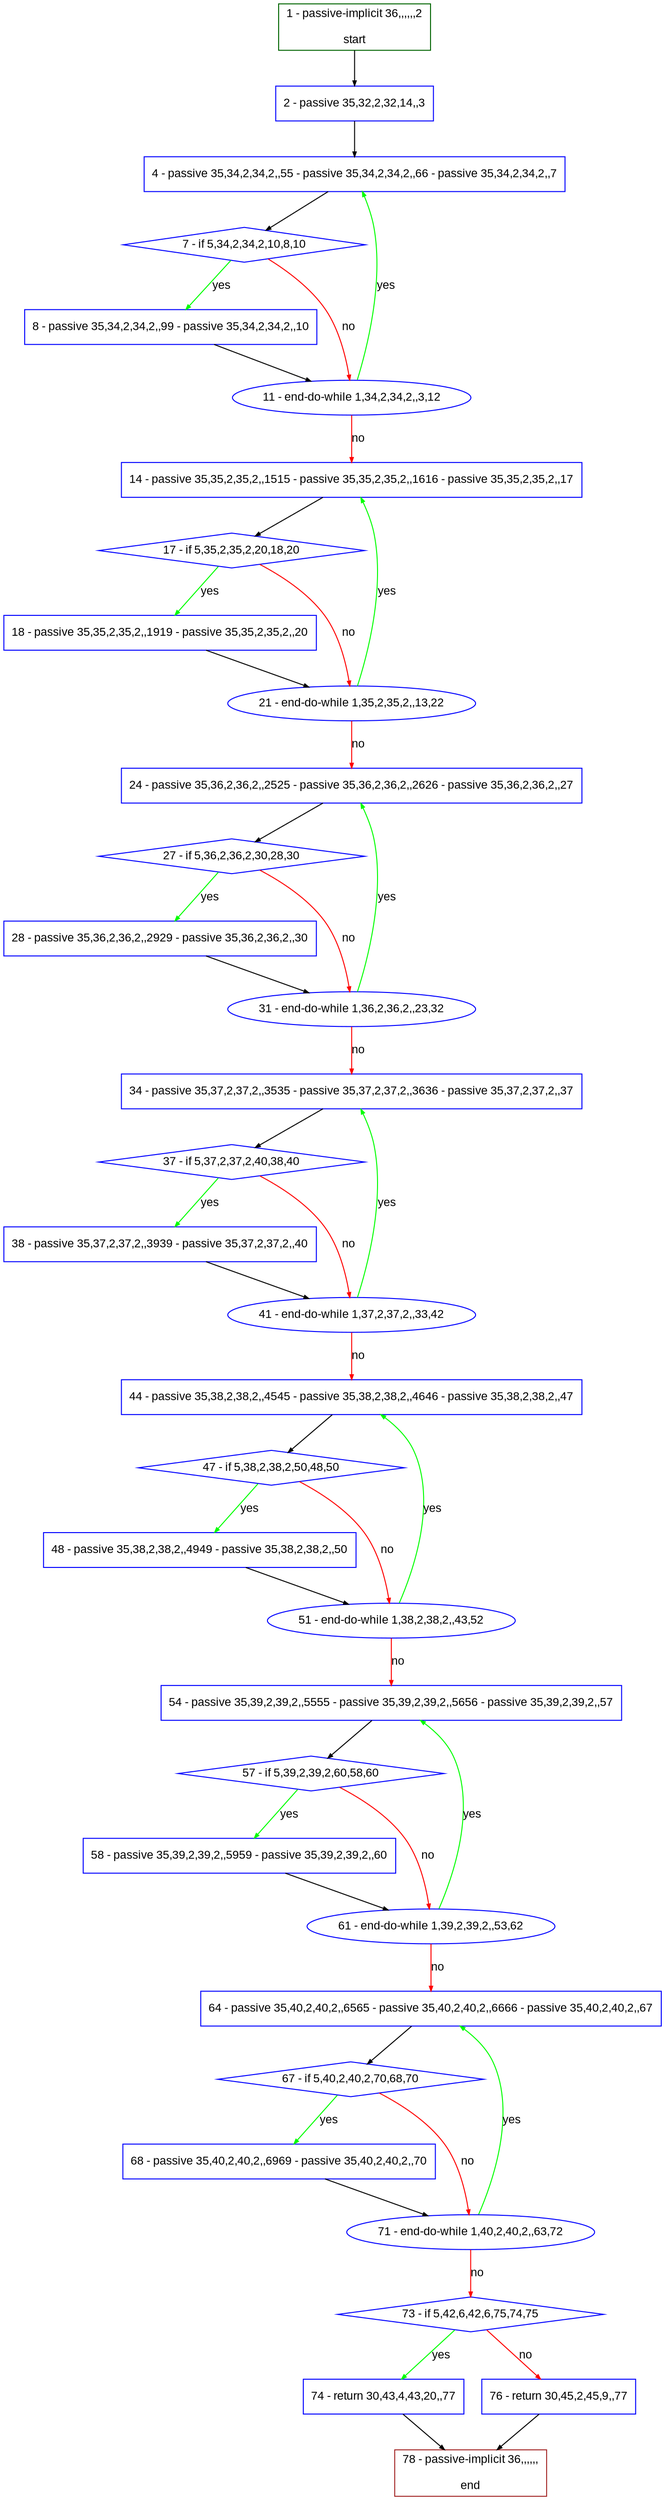 digraph "" {
  graph [bgcolor="white", fillcolor="#FFFFCC", pack="true", packmode="clust", fontname="Arial", label="", fontsize="12", compound="true", style="rounded,filled"];
  node [node_initialized="no", fillcolor="white", fontname="Arial", label="", color="grey", fontsize="12", fixedsize="false", compound="true", shape="rectangle", style="filled"];
  edge [arrowtail="none", lhead="", fontcolor="black", fontname="Arial", label="", color="black", fontsize="12", arrowhead="normal", arrowsize="0.5", compound="true", ltail="", dir="forward"];
  __N1 [fillcolor="#ffffff", label="2 - passive 35,32,2,32,14,,3", color="#0000ff", shape="box", style="filled"];
  __N2 [fillcolor="#ffffff", label="1 - passive-implicit 36,,,,,,2\n\nstart", color="#006400", shape="box", style="filled"];
  __N3 [fillcolor="#ffffff", label="4 - passive 35,34,2,34,2,,55 - passive 35,34,2,34,2,,66 - passive 35,34,2,34,2,,7", color="#0000ff", shape="box", style="filled"];
  __N4 [fillcolor="#ffffff", label="7 - if 5,34,2,34,2,10,8,10", color="#0000ff", shape="diamond", style="filled"];
  __N5 [fillcolor="#ffffff", label="8 - passive 35,34,2,34,2,,99 - passive 35,34,2,34,2,,10", color="#0000ff", shape="box", style="filled"];
  __N6 [fillcolor="#ffffff", label="11 - end-do-while 1,34,2,34,2,,3,12", color="#0000ff", shape="oval", style="filled"];
  __N7 [fillcolor="#ffffff", label="14 - passive 35,35,2,35,2,,1515 - passive 35,35,2,35,2,,1616 - passive 35,35,2,35,2,,17", color="#0000ff", shape="box", style="filled"];
  __N8 [fillcolor="#ffffff", label="17 - if 5,35,2,35,2,20,18,20", color="#0000ff", shape="diamond", style="filled"];
  __N9 [fillcolor="#ffffff", label="18 - passive 35,35,2,35,2,,1919 - passive 35,35,2,35,2,,20", color="#0000ff", shape="box", style="filled"];
  __N10 [fillcolor="#ffffff", label="21 - end-do-while 1,35,2,35,2,,13,22", color="#0000ff", shape="oval", style="filled"];
  __N11 [fillcolor="#ffffff", label="24 - passive 35,36,2,36,2,,2525 - passive 35,36,2,36,2,,2626 - passive 35,36,2,36,2,,27", color="#0000ff", shape="box", style="filled"];
  __N12 [fillcolor="#ffffff", label="27 - if 5,36,2,36,2,30,28,30", color="#0000ff", shape="diamond", style="filled"];
  __N13 [fillcolor="#ffffff", label="28 - passive 35,36,2,36,2,,2929 - passive 35,36,2,36,2,,30", color="#0000ff", shape="box", style="filled"];
  __N14 [fillcolor="#ffffff", label="31 - end-do-while 1,36,2,36,2,,23,32", color="#0000ff", shape="oval", style="filled"];
  __N15 [fillcolor="#ffffff", label="34 - passive 35,37,2,37,2,,3535 - passive 35,37,2,37,2,,3636 - passive 35,37,2,37,2,,37", color="#0000ff", shape="box", style="filled"];
  __N16 [fillcolor="#ffffff", label="37 - if 5,37,2,37,2,40,38,40", color="#0000ff", shape="diamond", style="filled"];
  __N17 [fillcolor="#ffffff", label="38 - passive 35,37,2,37,2,,3939 - passive 35,37,2,37,2,,40", color="#0000ff", shape="box", style="filled"];
  __N18 [fillcolor="#ffffff", label="41 - end-do-while 1,37,2,37,2,,33,42", color="#0000ff", shape="oval", style="filled"];
  __N19 [fillcolor="#ffffff", label="44 - passive 35,38,2,38,2,,4545 - passive 35,38,2,38,2,,4646 - passive 35,38,2,38,2,,47", color="#0000ff", shape="box", style="filled"];
  __N20 [fillcolor="#ffffff", label="47 - if 5,38,2,38,2,50,48,50", color="#0000ff", shape="diamond", style="filled"];
  __N21 [fillcolor="#ffffff", label="48 - passive 35,38,2,38,2,,4949 - passive 35,38,2,38,2,,50", color="#0000ff", shape="box", style="filled"];
  __N22 [fillcolor="#ffffff", label="51 - end-do-while 1,38,2,38,2,,43,52", color="#0000ff", shape="oval", style="filled"];
  __N23 [fillcolor="#ffffff", label="54 - passive 35,39,2,39,2,,5555 - passive 35,39,2,39,2,,5656 - passive 35,39,2,39,2,,57", color="#0000ff", shape="box", style="filled"];
  __N24 [fillcolor="#ffffff", label="57 - if 5,39,2,39,2,60,58,60", color="#0000ff", shape="diamond", style="filled"];
  __N25 [fillcolor="#ffffff", label="58 - passive 35,39,2,39,2,,5959 - passive 35,39,2,39,2,,60", color="#0000ff", shape="box", style="filled"];
  __N26 [fillcolor="#ffffff", label="61 - end-do-while 1,39,2,39,2,,53,62", color="#0000ff", shape="oval", style="filled"];
  __N27 [fillcolor="#ffffff", label="64 - passive 35,40,2,40,2,,6565 - passive 35,40,2,40,2,,6666 - passive 35,40,2,40,2,,67", color="#0000ff", shape="box", style="filled"];
  __N28 [fillcolor="#ffffff", label="67 - if 5,40,2,40,2,70,68,70", color="#0000ff", shape="diamond", style="filled"];
  __N29 [fillcolor="#ffffff", label="68 - passive 35,40,2,40,2,,6969 - passive 35,40,2,40,2,,70", color="#0000ff", shape="box", style="filled"];
  __N30 [fillcolor="#ffffff", label="71 - end-do-while 1,40,2,40,2,,63,72", color="#0000ff", shape="oval", style="filled"];
  __N31 [fillcolor="#ffffff", label="73 - if 5,42,6,42,6,75,74,75", color="#0000ff", shape="diamond", style="filled"];
  __N32 [fillcolor="#ffffff", label="74 - return 30,43,4,43,20,,77", color="#0000ff", shape="box", style="filled"];
  __N33 [fillcolor="#ffffff", label="76 - return 30,45,2,45,9,,77", color="#0000ff", shape="box", style="filled"];
  __N34 [fillcolor="#ffffff", label="78 - passive-implicit 36,,,,,,\n\nend", color="#a52a2a", shape="box", style="filled"];
  __N2 -> __N1 [arrowtail="none", color="#000000", label="", arrowhead="normal", dir="forward"];
  __N1 -> __N3 [arrowtail="none", color="#000000", label="", arrowhead="normal", dir="forward"];
  __N3 -> __N4 [arrowtail="none", color="#000000", label="", arrowhead="normal", dir="forward"];
  __N4 -> __N5 [arrowtail="none", color="#00ff00", label="yes", arrowhead="normal", dir="forward"];
  __N4 -> __N6 [arrowtail="none", color="#ff0000", label="no", arrowhead="normal", dir="forward"];
  __N5 -> __N6 [arrowtail="none", color="#000000", label="", arrowhead="normal", dir="forward"];
  __N6 -> __N3 [arrowtail="none", color="#00ff00", label="yes", arrowhead="normal", dir="forward"];
  __N6 -> __N7 [arrowtail="none", color="#ff0000", label="no", arrowhead="normal", dir="forward"];
  __N7 -> __N8 [arrowtail="none", color="#000000", label="", arrowhead="normal", dir="forward"];
  __N8 -> __N9 [arrowtail="none", color="#00ff00", label="yes", arrowhead="normal", dir="forward"];
  __N8 -> __N10 [arrowtail="none", color="#ff0000", label="no", arrowhead="normal", dir="forward"];
  __N9 -> __N10 [arrowtail="none", color="#000000", label="", arrowhead="normal", dir="forward"];
  __N10 -> __N7 [arrowtail="none", color="#00ff00", label="yes", arrowhead="normal", dir="forward"];
  __N10 -> __N11 [arrowtail="none", color="#ff0000", label="no", arrowhead="normal", dir="forward"];
  __N11 -> __N12 [arrowtail="none", color="#000000", label="", arrowhead="normal", dir="forward"];
  __N12 -> __N13 [arrowtail="none", color="#00ff00", label="yes", arrowhead="normal", dir="forward"];
  __N12 -> __N14 [arrowtail="none", color="#ff0000", label="no", arrowhead="normal", dir="forward"];
  __N13 -> __N14 [arrowtail="none", color="#000000", label="", arrowhead="normal", dir="forward"];
  __N14 -> __N11 [arrowtail="none", color="#00ff00", label="yes", arrowhead="normal", dir="forward"];
  __N14 -> __N15 [arrowtail="none", color="#ff0000", label="no", arrowhead="normal", dir="forward"];
  __N15 -> __N16 [arrowtail="none", color="#000000", label="", arrowhead="normal", dir="forward"];
  __N16 -> __N17 [arrowtail="none", color="#00ff00", label="yes", arrowhead="normal", dir="forward"];
  __N16 -> __N18 [arrowtail="none", color="#ff0000", label="no", arrowhead="normal", dir="forward"];
  __N17 -> __N18 [arrowtail="none", color="#000000", label="", arrowhead="normal", dir="forward"];
  __N18 -> __N15 [arrowtail="none", color="#00ff00", label="yes", arrowhead="normal", dir="forward"];
  __N18 -> __N19 [arrowtail="none", color="#ff0000", label="no", arrowhead="normal", dir="forward"];
  __N19 -> __N20 [arrowtail="none", color="#000000", label="", arrowhead="normal", dir="forward"];
  __N20 -> __N21 [arrowtail="none", color="#00ff00", label="yes", arrowhead="normal", dir="forward"];
  __N20 -> __N22 [arrowtail="none", color="#ff0000", label="no", arrowhead="normal", dir="forward"];
  __N21 -> __N22 [arrowtail="none", color="#000000", label="", arrowhead="normal", dir="forward"];
  __N22 -> __N19 [arrowtail="none", color="#00ff00", label="yes", arrowhead="normal", dir="forward"];
  __N22 -> __N23 [arrowtail="none", color="#ff0000", label="no", arrowhead="normal", dir="forward"];
  __N23 -> __N24 [arrowtail="none", color="#000000", label="", arrowhead="normal", dir="forward"];
  __N24 -> __N25 [arrowtail="none", color="#00ff00", label="yes", arrowhead="normal", dir="forward"];
  __N24 -> __N26 [arrowtail="none", color="#ff0000", label="no", arrowhead="normal", dir="forward"];
  __N25 -> __N26 [arrowtail="none", color="#000000", label="", arrowhead="normal", dir="forward"];
  __N26 -> __N23 [arrowtail="none", color="#00ff00", label="yes", arrowhead="normal", dir="forward"];
  __N26 -> __N27 [arrowtail="none", color="#ff0000", label="no", arrowhead="normal", dir="forward"];
  __N27 -> __N28 [arrowtail="none", color="#000000", label="", arrowhead="normal", dir="forward"];
  __N28 -> __N29 [arrowtail="none", color="#00ff00", label="yes", arrowhead="normal", dir="forward"];
  __N28 -> __N30 [arrowtail="none", color="#ff0000", label="no", arrowhead="normal", dir="forward"];
  __N29 -> __N30 [arrowtail="none", color="#000000", label="", arrowhead="normal", dir="forward"];
  __N30 -> __N27 [arrowtail="none", color="#00ff00", label="yes", arrowhead="normal", dir="forward"];
  __N30 -> __N31 [arrowtail="none", color="#ff0000", label="no", arrowhead="normal", dir="forward"];
  __N31 -> __N32 [arrowtail="none", color="#00ff00", label="yes", arrowhead="normal", dir="forward"];
  __N31 -> __N33 [arrowtail="none", color="#ff0000", label="no", arrowhead="normal", dir="forward"];
  __N32 -> __N34 [arrowtail="none", color="#000000", label="", arrowhead="normal", dir="forward"];
  __N33 -> __N34 [arrowtail="none", color="#000000", label="", arrowhead="normal", dir="forward"];
}

